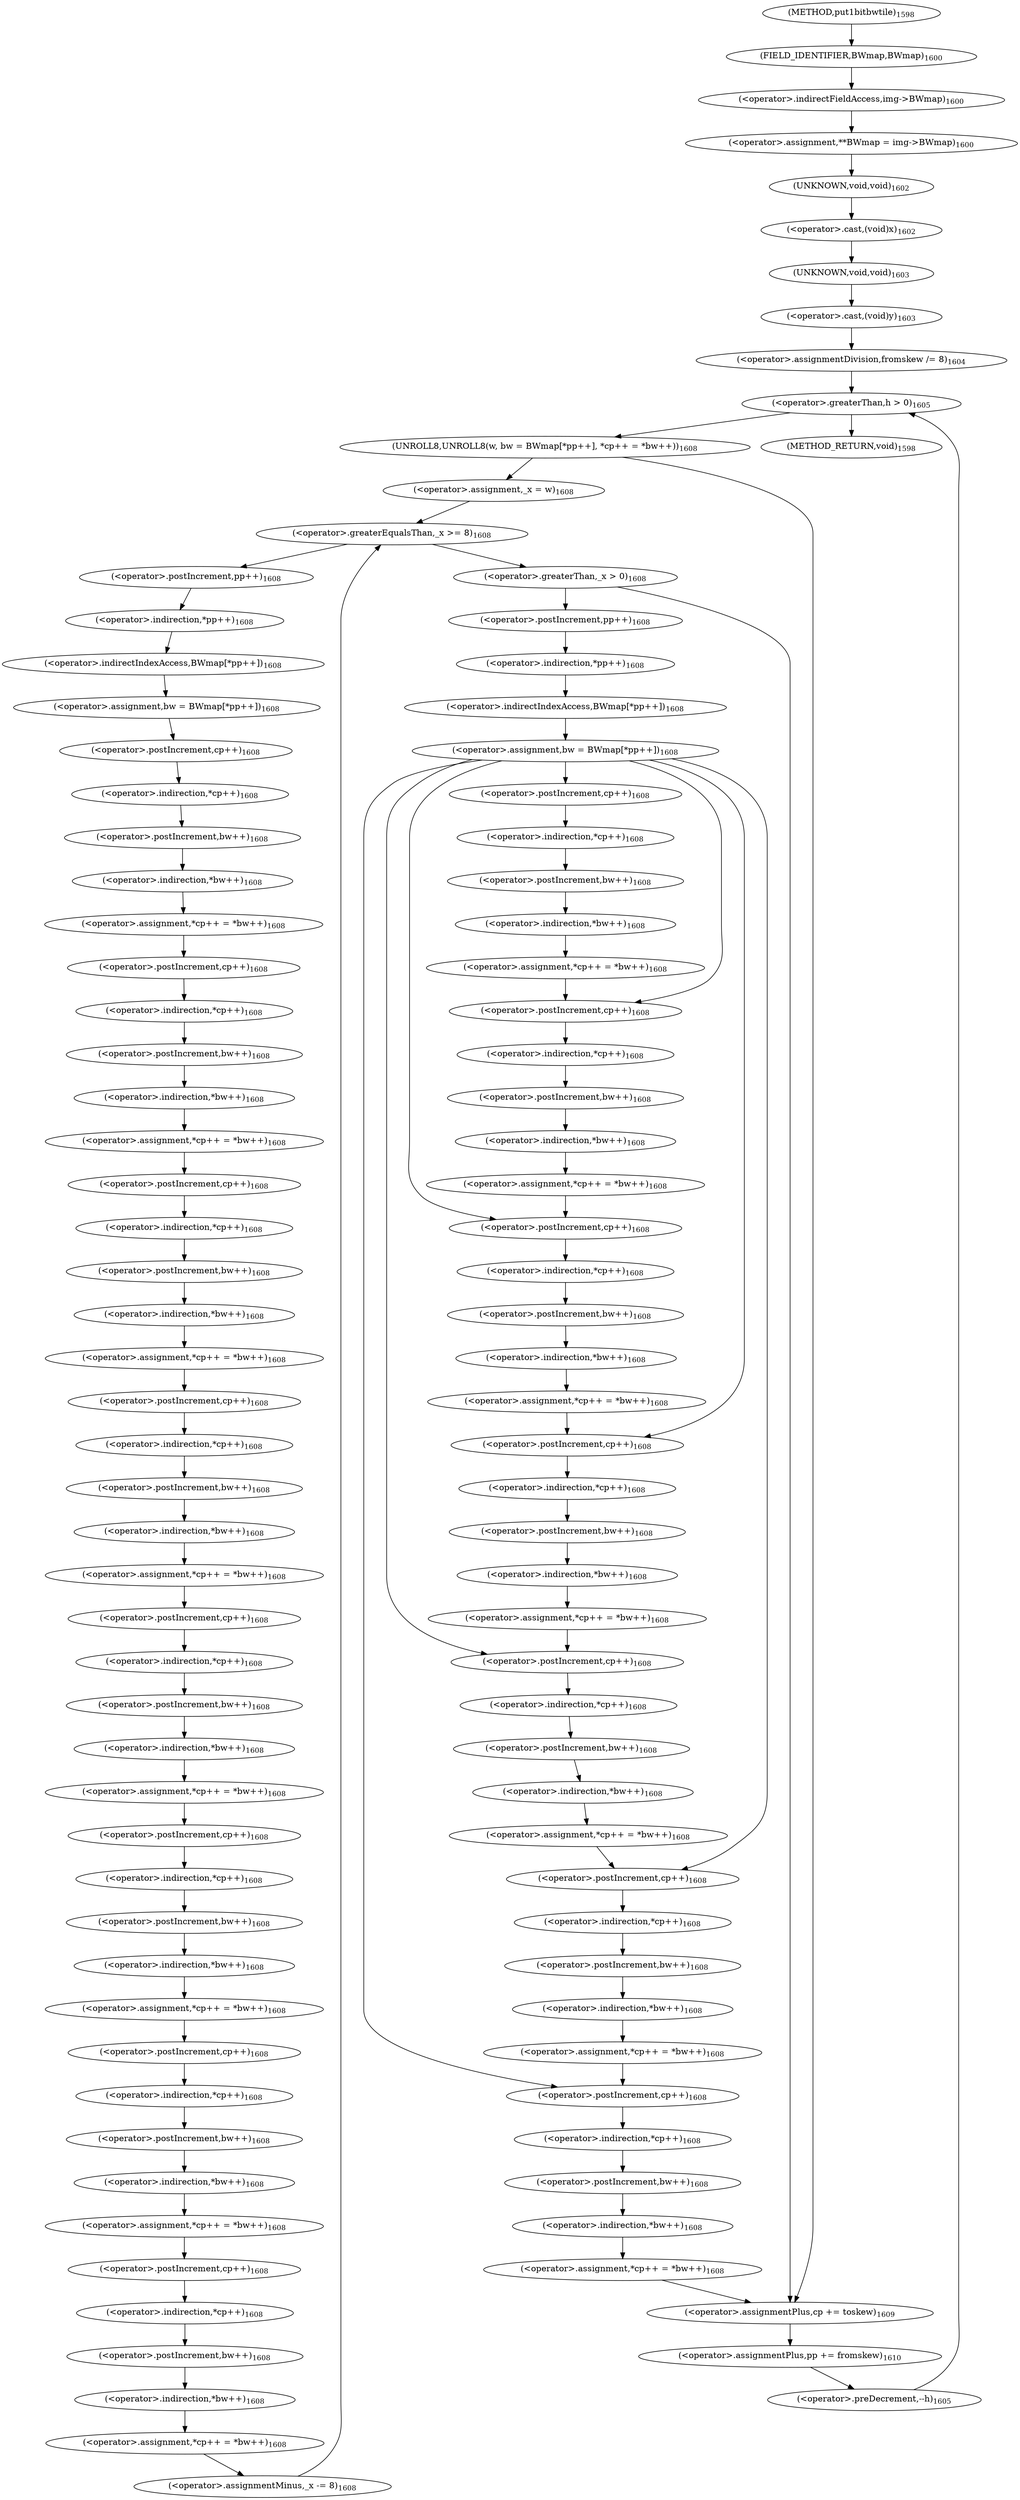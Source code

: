 digraph "put1bitbwtile" {  
"50071" [label = <(&lt;operator&gt;.assignment,**BWmap = img-&gt;BWmap)<SUB>1600</SUB>> ]
"50076" [label = <(&lt;operator&gt;.cast,(void)x)<SUB>1602</SUB>> ]
"50079" [label = <(&lt;operator&gt;.cast,(void)y)<SUB>1603</SUB>> ]
"50082" [label = <(&lt;operator&gt;.assignmentDivision,fromskew /= 8)<SUB>1604</SUB>> ]
"50073" [label = <(&lt;operator&gt;.indirectFieldAccess,img-&gt;BWmap)<SUB>1600</SUB>> ]
"50077" [label = <(UNKNOWN,void,void)<SUB>1602</SUB>> ]
"50080" [label = <(UNKNOWN,void,void)<SUB>1603</SUB>> ]
"50087" [label = <(&lt;operator&gt;.greaterThan,h &gt; 0)<SUB>1605</SUB>> ]
"50090" [label = <(&lt;operator&gt;.preDecrement,--h)<SUB>1605</SUB>> ]
"50075" [label = <(FIELD_IDENTIFIER,BWmap,BWmap)<SUB>1600</SUB>> ]
"50094" [label = <(UNROLL8,UNROLL8(w, bw = BWmap[*pp++], *cp++ = *bw++))<SUB>1608</SUB>> ]
"50252" [label = <(&lt;operator&gt;.assignmentPlus,cp += toskew)<SUB>1609</SUB>> ]
"50255" [label = <(&lt;operator&gt;.assignmentPlus,pp += fromskew)<SUB>1610</SUB>> ]
"50104" [label = <(&lt;operator&gt;.greaterEqualsThan,_x &gt;= 8)<SUB>1608</SUB>> ]
"50107" [label = <(&lt;operator&gt;.assignmentMinus,_x -= 8)<SUB>1608</SUB>> ]
"50175" [label = <(&lt;operator&gt;.greaterThan,_x &gt; 0)<SUB>1608</SUB>> ]
"50101" [label = <(&lt;operator&gt;.assignment,_x = w)<SUB>1608</SUB>> ]
"50111" [label = <(&lt;operator&gt;.assignment,bw = BWmap[*pp++])<SUB>1608</SUB>> ]
"50118" [label = <(&lt;operator&gt;.assignment,*cp++ = *bw++)<SUB>1608</SUB>> ]
"50125" [label = <(&lt;operator&gt;.assignment,*cp++ = *bw++)<SUB>1608</SUB>> ]
"50132" [label = <(&lt;operator&gt;.assignment,*cp++ = *bw++)<SUB>1608</SUB>> ]
"50139" [label = <(&lt;operator&gt;.assignment,*cp++ = *bw++)<SUB>1608</SUB>> ]
"50146" [label = <(&lt;operator&gt;.assignment,*cp++ = *bw++)<SUB>1608</SUB>> ]
"50153" [label = <(&lt;operator&gt;.assignment,*cp++ = *bw++)<SUB>1608</SUB>> ]
"50160" [label = <(&lt;operator&gt;.assignment,*cp++ = *bw++)<SUB>1608</SUB>> ]
"50167" [label = <(&lt;operator&gt;.assignment,*cp++ = *bw++)<SUB>1608</SUB>> ]
"50179" [label = <(&lt;operator&gt;.assignment,bw = BWmap[*pp++])<SUB>1608</SUB>> ]
"50113" [label = <(&lt;operator&gt;.indirectIndexAccess,BWmap[*pp++])<SUB>1608</SUB>> ]
"50119" [label = <(&lt;operator&gt;.indirection,*cp++)<SUB>1608</SUB>> ]
"50122" [label = <(&lt;operator&gt;.indirection,*bw++)<SUB>1608</SUB>> ]
"50126" [label = <(&lt;operator&gt;.indirection,*cp++)<SUB>1608</SUB>> ]
"50129" [label = <(&lt;operator&gt;.indirection,*bw++)<SUB>1608</SUB>> ]
"50133" [label = <(&lt;operator&gt;.indirection,*cp++)<SUB>1608</SUB>> ]
"50136" [label = <(&lt;operator&gt;.indirection,*bw++)<SUB>1608</SUB>> ]
"50140" [label = <(&lt;operator&gt;.indirection,*cp++)<SUB>1608</SUB>> ]
"50143" [label = <(&lt;operator&gt;.indirection,*bw++)<SUB>1608</SUB>> ]
"50147" [label = <(&lt;operator&gt;.indirection,*cp++)<SUB>1608</SUB>> ]
"50150" [label = <(&lt;operator&gt;.indirection,*bw++)<SUB>1608</SUB>> ]
"50154" [label = <(&lt;operator&gt;.indirection,*cp++)<SUB>1608</SUB>> ]
"50157" [label = <(&lt;operator&gt;.indirection,*bw++)<SUB>1608</SUB>> ]
"50161" [label = <(&lt;operator&gt;.indirection,*cp++)<SUB>1608</SUB>> ]
"50164" [label = <(&lt;operator&gt;.indirection,*bw++)<SUB>1608</SUB>> ]
"50168" [label = <(&lt;operator&gt;.indirection,*cp++)<SUB>1608</SUB>> ]
"50171" [label = <(&lt;operator&gt;.indirection,*bw++)<SUB>1608</SUB>> ]
"50181" [label = <(&lt;operator&gt;.indirectIndexAccess,BWmap[*pp++])<SUB>1608</SUB>> ]
"50115" [label = <(&lt;operator&gt;.indirection,*pp++)<SUB>1608</SUB>> ]
"50120" [label = <(&lt;operator&gt;.postIncrement,cp++)<SUB>1608</SUB>> ]
"50123" [label = <(&lt;operator&gt;.postIncrement,bw++)<SUB>1608</SUB>> ]
"50127" [label = <(&lt;operator&gt;.postIncrement,cp++)<SUB>1608</SUB>> ]
"50130" [label = <(&lt;operator&gt;.postIncrement,bw++)<SUB>1608</SUB>> ]
"50134" [label = <(&lt;operator&gt;.postIncrement,cp++)<SUB>1608</SUB>> ]
"50137" [label = <(&lt;operator&gt;.postIncrement,bw++)<SUB>1608</SUB>> ]
"50141" [label = <(&lt;operator&gt;.postIncrement,cp++)<SUB>1608</SUB>> ]
"50144" [label = <(&lt;operator&gt;.postIncrement,bw++)<SUB>1608</SUB>> ]
"50148" [label = <(&lt;operator&gt;.postIncrement,cp++)<SUB>1608</SUB>> ]
"50151" [label = <(&lt;operator&gt;.postIncrement,bw++)<SUB>1608</SUB>> ]
"50155" [label = <(&lt;operator&gt;.postIncrement,cp++)<SUB>1608</SUB>> ]
"50158" [label = <(&lt;operator&gt;.postIncrement,bw++)<SUB>1608</SUB>> ]
"50162" [label = <(&lt;operator&gt;.postIncrement,cp++)<SUB>1608</SUB>> ]
"50165" [label = <(&lt;operator&gt;.postIncrement,bw++)<SUB>1608</SUB>> ]
"50169" [label = <(&lt;operator&gt;.postIncrement,cp++)<SUB>1608</SUB>> ]
"50172" [label = <(&lt;operator&gt;.postIncrement,bw++)<SUB>1608</SUB>> ]
"50183" [label = <(&lt;operator&gt;.indirection,*pp++)<SUB>1608</SUB>> ]
"50191" [label = <(&lt;operator&gt;.assignment,*cp++ = *bw++)<SUB>1608</SUB>> ]
"50200" [label = <(&lt;operator&gt;.assignment,*cp++ = *bw++)<SUB>1608</SUB>> ]
"50209" [label = <(&lt;operator&gt;.assignment,*cp++ = *bw++)<SUB>1608</SUB>> ]
"50218" [label = <(&lt;operator&gt;.assignment,*cp++ = *bw++)<SUB>1608</SUB>> ]
"50227" [label = <(&lt;operator&gt;.assignment,*cp++ = *bw++)<SUB>1608</SUB>> ]
"50236" [label = <(&lt;operator&gt;.assignment,*cp++ = *bw++)<SUB>1608</SUB>> ]
"50245" [label = <(&lt;operator&gt;.assignment,*cp++ = *bw++)<SUB>1608</SUB>> ]
"50116" [label = <(&lt;operator&gt;.postIncrement,pp++)<SUB>1608</SUB>> ]
"50184" [label = <(&lt;operator&gt;.postIncrement,pp++)<SUB>1608</SUB>> ]
"50192" [label = <(&lt;operator&gt;.indirection,*cp++)<SUB>1608</SUB>> ]
"50195" [label = <(&lt;operator&gt;.indirection,*bw++)<SUB>1608</SUB>> ]
"50201" [label = <(&lt;operator&gt;.indirection,*cp++)<SUB>1608</SUB>> ]
"50204" [label = <(&lt;operator&gt;.indirection,*bw++)<SUB>1608</SUB>> ]
"50210" [label = <(&lt;operator&gt;.indirection,*cp++)<SUB>1608</SUB>> ]
"50213" [label = <(&lt;operator&gt;.indirection,*bw++)<SUB>1608</SUB>> ]
"50219" [label = <(&lt;operator&gt;.indirection,*cp++)<SUB>1608</SUB>> ]
"50222" [label = <(&lt;operator&gt;.indirection,*bw++)<SUB>1608</SUB>> ]
"50228" [label = <(&lt;operator&gt;.indirection,*cp++)<SUB>1608</SUB>> ]
"50231" [label = <(&lt;operator&gt;.indirection,*bw++)<SUB>1608</SUB>> ]
"50237" [label = <(&lt;operator&gt;.indirection,*cp++)<SUB>1608</SUB>> ]
"50240" [label = <(&lt;operator&gt;.indirection,*bw++)<SUB>1608</SUB>> ]
"50246" [label = <(&lt;operator&gt;.indirection,*cp++)<SUB>1608</SUB>> ]
"50249" [label = <(&lt;operator&gt;.indirection,*bw++)<SUB>1608</SUB>> ]
"50193" [label = <(&lt;operator&gt;.postIncrement,cp++)<SUB>1608</SUB>> ]
"50196" [label = <(&lt;operator&gt;.postIncrement,bw++)<SUB>1608</SUB>> ]
"50202" [label = <(&lt;operator&gt;.postIncrement,cp++)<SUB>1608</SUB>> ]
"50205" [label = <(&lt;operator&gt;.postIncrement,bw++)<SUB>1608</SUB>> ]
"50211" [label = <(&lt;operator&gt;.postIncrement,cp++)<SUB>1608</SUB>> ]
"50214" [label = <(&lt;operator&gt;.postIncrement,bw++)<SUB>1608</SUB>> ]
"50220" [label = <(&lt;operator&gt;.postIncrement,cp++)<SUB>1608</SUB>> ]
"50223" [label = <(&lt;operator&gt;.postIncrement,bw++)<SUB>1608</SUB>> ]
"50229" [label = <(&lt;operator&gt;.postIncrement,cp++)<SUB>1608</SUB>> ]
"50232" [label = <(&lt;operator&gt;.postIncrement,bw++)<SUB>1608</SUB>> ]
"50238" [label = <(&lt;operator&gt;.postIncrement,cp++)<SUB>1608</SUB>> ]
"50241" [label = <(&lt;operator&gt;.postIncrement,bw++)<SUB>1608</SUB>> ]
"50247" [label = <(&lt;operator&gt;.postIncrement,cp++)<SUB>1608</SUB>> ]
"50250" [label = <(&lt;operator&gt;.postIncrement,bw++)<SUB>1608</SUB>> ]
"50059" [label = <(METHOD,put1bitbwtile)<SUB>1598</SUB>> ]
"50258" [label = <(METHOD_RETURN,void)<SUB>1598</SUB>> ]
  "50071" -> "50077" 
  "50076" -> "50080" 
  "50079" -> "50082" 
  "50082" -> "50087" 
  "50073" -> "50071" 
  "50077" -> "50076" 
  "50080" -> "50079" 
  "50087" -> "50258" 
  "50087" -> "50094" 
  "50090" -> "50087" 
  "50075" -> "50073" 
  "50094" -> "50101" 
  "50094" -> "50252" 
  "50252" -> "50255" 
  "50255" -> "50090" 
  "50104" -> "50116" 
  "50104" -> "50175" 
  "50107" -> "50104" 
  "50175" -> "50184" 
  "50175" -> "50252" 
  "50101" -> "50104" 
  "50111" -> "50120" 
  "50118" -> "50127" 
  "50125" -> "50134" 
  "50132" -> "50141" 
  "50139" -> "50148" 
  "50146" -> "50155" 
  "50153" -> "50162" 
  "50160" -> "50169" 
  "50167" -> "50107" 
  "50179" -> "50193" 
  "50179" -> "50202" 
  "50179" -> "50211" 
  "50179" -> "50220" 
  "50179" -> "50229" 
  "50179" -> "50238" 
  "50179" -> "50247" 
  "50113" -> "50111" 
  "50119" -> "50123" 
  "50122" -> "50118" 
  "50126" -> "50130" 
  "50129" -> "50125" 
  "50133" -> "50137" 
  "50136" -> "50132" 
  "50140" -> "50144" 
  "50143" -> "50139" 
  "50147" -> "50151" 
  "50150" -> "50146" 
  "50154" -> "50158" 
  "50157" -> "50153" 
  "50161" -> "50165" 
  "50164" -> "50160" 
  "50168" -> "50172" 
  "50171" -> "50167" 
  "50181" -> "50179" 
  "50115" -> "50113" 
  "50120" -> "50119" 
  "50123" -> "50122" 
  "50127" -> "50126" 
  "50130" -> "50129" 
  "50134" -> "50133" 
  "50137" -> "50136" 
  "50141" -> "50140" 
  "50144" -> "50143" 
  "50148" -> "50147" 
  "50151" -> "50150" 
  "50155" -> "50154" 
  "50158" -> "50157" 
  "50162" -> "50161" 
  "50165" -> "50164" 
  "50169" -> "50168" 
  "50172" -> "50171" 
  "50183" -> "50181" 
  "50191" -> "50202" 
  "50200" -> "50211" 
  "50209" -> "50220" 
  "50218" -> "50229" 
  "50227" -> "50238" 
  "50236" -> "50247" 
  "50245" -> "50252" 
  "50116" -> "50115" 
  "50184" -> "50183" 
  "50192" -> "50196" 
  "50195" -> "50191" 
  "50201" -> "50205" 
  "50204" -> "50200" 
  "50210" -> "50214" 
  "50213" -> "50209" 
  "50219" -> "50223" 
  "50222" -> "50218" 
  "50228" -> "50232" 
  "50231" -> "50227" 
  "50237" -> "50241" 
  "50240" -> "50236" 
  "50246" -> "50250" 
  "50249" -> "50245" 
  "50193" -> "50192" 
  "50196" -> "50195" 
  "50202" -> "50201" 
  "50205" -> "50204" 
  "50211" -> "50210" 
  "50214" -> "50213" 
  "50220" -> "50219" 
  "50223" -> "50222" 
  "50229" -> "50228" 
  "50232" -> "50231" 
  "50238" -> "50237" 
  "50241" -> "50240" 
  "50247" -> "50246" 
  "50250" -> "50249" 
  "50059" -> "50075" 
}
